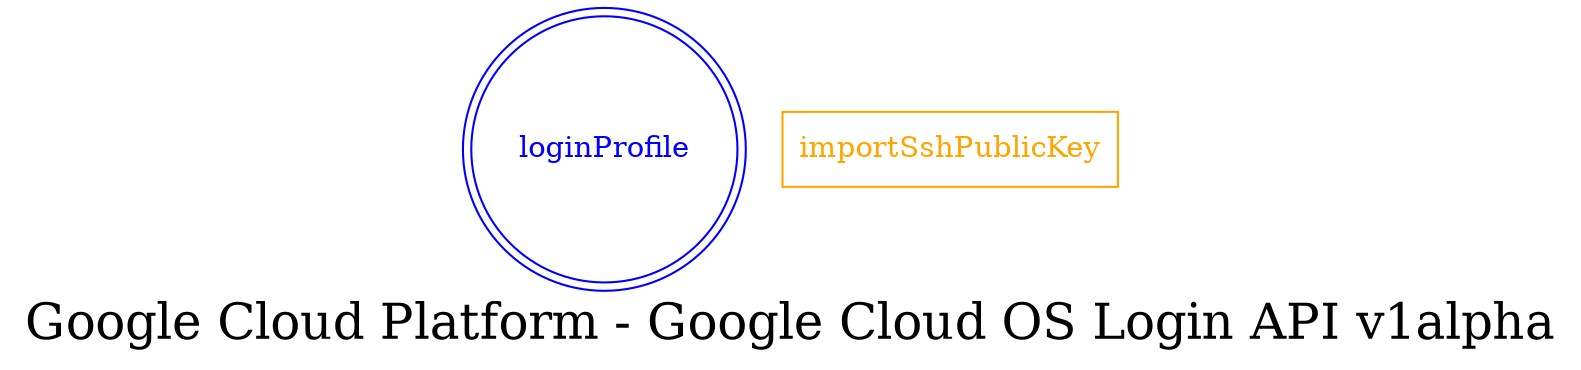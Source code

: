 digraph LexiconGraph {
graph[label="Google Cloud Platform - Google Cloud OS Login API v1alpha", fontsize=24]
splines=true
"loginProfile" [color=blue, fontcolor=blue, shape=doublecircle]
"importSshPublicKey" [color=orange, fontcolor=orange, shape=box]
}
